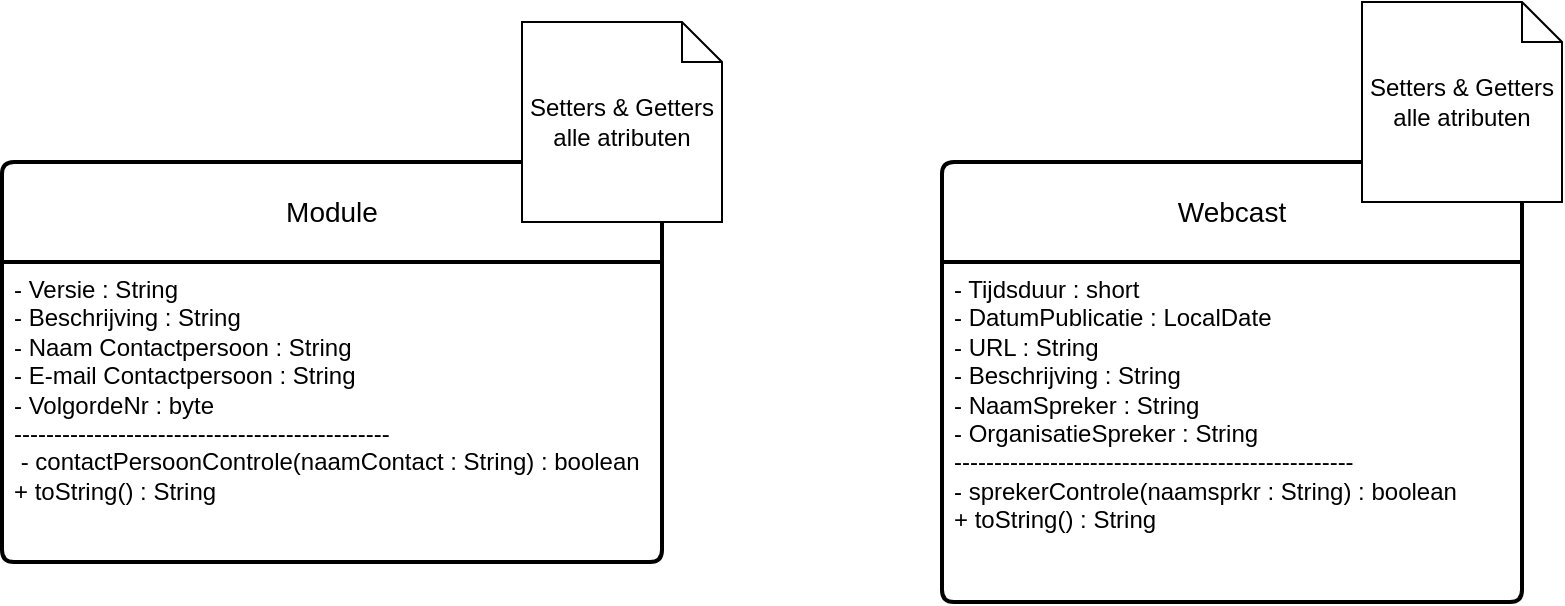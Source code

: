 <mxfile version="22.0.2" type="device">
  <diagram name="Pagina-1" id="gRhoKnyHHt-XvfdvCB-c">
    <mxGraphModel dx="1418" dy="828" grid="1" gridSize="10" guides="1" tooltips="1" connect="1" arrows="1" fold="1" page="1" pageScale="1" pageWidth="827" pageHeight="1169" math="0" shadow="0">
      <root>
        <mxCell id="0" />
        <mxCell id="1" parent="0" />
        <mxCell id="tjh8vK90y-XZd2cWcj1K-1" value="Module" style="swimlane;childLayout=stackLayout;horizontal=1;startSize=50;horizontalStack=0;rounded=1;fontSize=14;fontStyle=0;strokeWidth=2;resizeParent=0;resizeLast=1;shadow=0;align=center;arcSize=4;whiteSpace=wrap;html=1;" parent="1" vertex="1">
          <mxGeometry x="40" y="240" width="330" height="200" as="geometry" />
        </mxCell>
        <mxCell id="tjh8vK90y-XZd2cWcj1K-2" value="- Versie : String&lt;br&gt;- Beschrijving : String&lt;br&gt;- Naam Contactpersoon : String&lt;br&gt;- E-mail Contactpersoon : String&lt;br&gt;- VolgordeNr : byte&amp;nbsp;&lt;br&gt;-----------------------------------------------&lt;br&gt;&amp;nbsp;- contactPersoonControle(naamContact : String) : boolean&lt;br&gt;+ toString() : String" style="align=left;strokeColor=none;fillColor=none;spacingLeft=4;fontSize=12;verticalAlign=top;resizable=0;rotatable=0;part=1;html=1;" parent="tjh8vK90y-XZd2cWcj1K-1" vertex="1">
          <mxGeometry y="50" width="330" height="150" as="geometry" />
        </mxCell>
        <mxCell id="tjh8vK90y-XZd2cWcj1K-3" value="Webcast" style="swimlane;childLayout=stackLayout;horizontal=1;startSize=50;horizontalStack=0;rounded=1;fontSize=14;fontStyle=0;strokeWidth=2;resizeParent=0;resizeLast=1;shadow=0;dashed=0;align=center;arcSize=4;whiteSpace=wrap;html=1;" parent="1" vertex="1">
          <mxGeometry x="510" y="240" width="290" height="220" as="geometry" />
        </mxCell>
        <mxCell id="tjh8vK90y-XZd2cWcj1K-4" value="- Tijdsduur : short&lt;br&gt;- DatumPublicatie : LocalDate&lt;br&gt;- URL : String&lt;br&gt;- Beschrijving : String&lt;br&gt;- NaamSpreker : String&lt;br&gt;- OrganisatieSpreker : String&lt;br&gt;--------------------------------------------------&lt;br&gt;- sprekerControle(naamsprkr : String) : boolean&lt;br&gt;+ toString() : String" style="align=left;strokeColor=none;fillColor=none;spacingLeft=4;fontSize=12;verticalAlign=top;resizable=0;rotatable=0;part=1;html=1;" parent="tjh8vK90y-XZd2cWcj1K-3" vertex="1">
          <mxGeometry y="50" width="290" height="170" as="geometry" />
        </mxCell>
        <mxCell id="WHtfwrE5KYZLS8yH8UHX-1" value="Setters &amp;amp; Getters alle atributen" style="shape=note;size=20;whiteSpace=wrap;html=1;" vertex="1" parent="1">
          <mxGeometry x="300" y="170" width="100" height="100" as="geometry" />
        </mxCell>
        <mxCell id="WHtfwrE5KYZLS8yH8UHX-2" value="Setters &amp;amp; Getters alle atributen" style="shape=note;size=20;whiteSpace=wrap;html=1;" vertex="1" parent="1">
          <mxGeometry x="720" y="160" width="100" height="100" as="geometry" />
        </mxCell>
      </root>
    </mxGraphModel>
  </diagram>
</mxfile>
